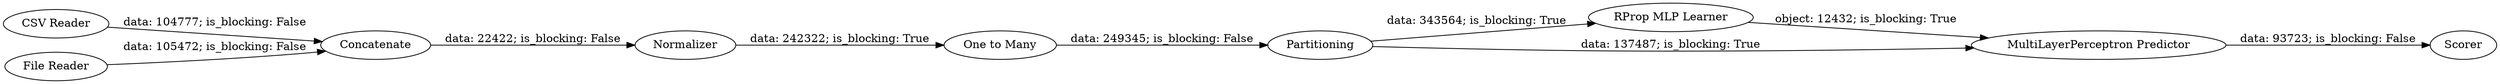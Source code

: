 digraph {
	"-1044140505467295252_16" [label="One to Many"]
	"-1044140505467295252_15" [label="RProp MLP Learner"]
	"-1044140505467295252_11" [label="CSV Reader"]
	"-1044140505467295252_6" [label=Normalizer]
	"-1044140505467295252_12" [label="File Reader"]
	"-1044140505467295252_13" [label=Concatenate]
	"-1044140505467295252_5" [label=Scorer]
	"-1044140505467295252_14" [label="MultiLayerPerceptron Predictor"]
	"-1044140505467295252_10" [label=Partitioning]
	"-1044140505467295252_10" -> "-1044140505467295252_15" [label="data: 343564; is_blocking: True"]
	"-1044140505467295252_13" -> "-1044140505467295252_6" [label="data: 22422; is_blocking: False"]
	"-1044140505467295252_15" -> "-1044140505467295252_14" [label="object: 12432; is_blocking: True"]
	"-1044140505467295252_14" -> "-1044140505467295252_5" [label="data: 93723; is_blocking: False"]
	"-1044140505467295252_16" -> "-1044140505467295252_10" [label="data: 249345; is_blocking: False"]
	"-1044140505467295252_12" -> "-1044140505467295252_13" [label="data: 105472; is_blocking: False"]
	"-1044140505467295252_6" -> "-1044140505467295252_16" [label="data: 242322; is_blocking: True"]
	"-1044140505467295252_10" -> "-1044140505467295252_14" [label="data: 137487; is_blocking: True"]
	"-1044140505467295252_11" -> "-1044140505467295252_13" [label="data: 104777; is_blocking: False"]
	rankdir=LR
}
